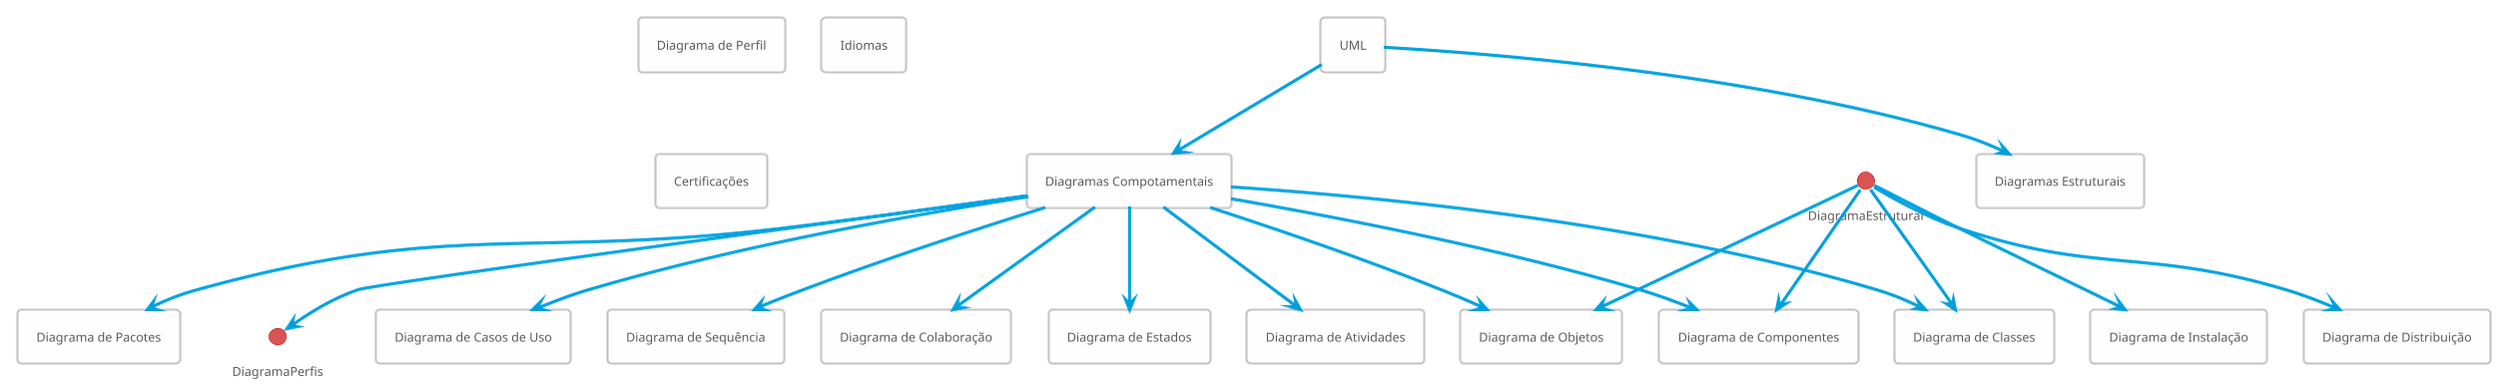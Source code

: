 @startuml DiagramaUML
    !theme bluegray
    rectangle "UML" as UML
    rectangle "Diagramas Estruturais" as DiagramasEstruturais
    rectangle "Diagramas Compotamentais" as DiagramaCompotamental
    rectangle "Diagrama de Classes" as DiagramaClasses
    rectangle "Diagrama de Objetos" as DiagramaObjetos
    rectangle "Diagrama de Componentes" as DiagramaComponentes
    rectangle "Diagrama de Instalação" as DiagramaInstalacao
    rectangle "Diagrama de Distribuição" as DiagramaDistribuicao
    rectangle "Diagrama de Casos de Uso" as DiagramaCasosUso
    rectangle "Diagrama de Sequência" as DiagramaSequencia
    rectangle "Diagrama de Colaboração" as DiagramaColaboracao
    rectangle "Diagrama de Estados" as DiagramaEstados
    rectangle "Diagrama de Atividades" as DiagramaAtividades
    rectangle "Diagrama de Componentes" as DiagramaComponentes
    rectangle "Diagrama de Objetos" as DiagramaObjetos
    rectangle "Diagrama de Pacotes" as DiagramaPacotes
    rectangle "Diagrama de Perfil" as DiagramaPerfil

    rectangle "Idiomas" as Idiomas
    rectangle "Certificações" as Certificacoes

UML --> DiagramasEstruturais
UML --> DiagramaCompotamental
DiagramaCompotamental --> DiagramaClasses
DiagramaEstrutural --> DiagramaClasses
DiagramaEstrutural --> DiagramaObjetos
DiagramaEstrutural --> DiagramaComponentes
DiagramaEstrutural --> DiagramaInstalacao
DiagramaEstrutural --> DiagramaDistribuicao
DiagramaCompotamental --> DiagramaCasosUso
DiagramaCompotamental --> DiagramaSequencia
DiagramaCompotamental --> DiagramaColaboracao
DiagramaCompotamental --> DiagramaEstados
DiagramaCompotamental --> DiagramaAtividades
DiagramaCompotamental --> DiagramaComponentes
DiagramaCompotamental --> DiagramaObjetos
DiagramaCompotamental --> DiagramaPacotes
DiagramaCompotamental --> DiagramaPerfis


@enduml
